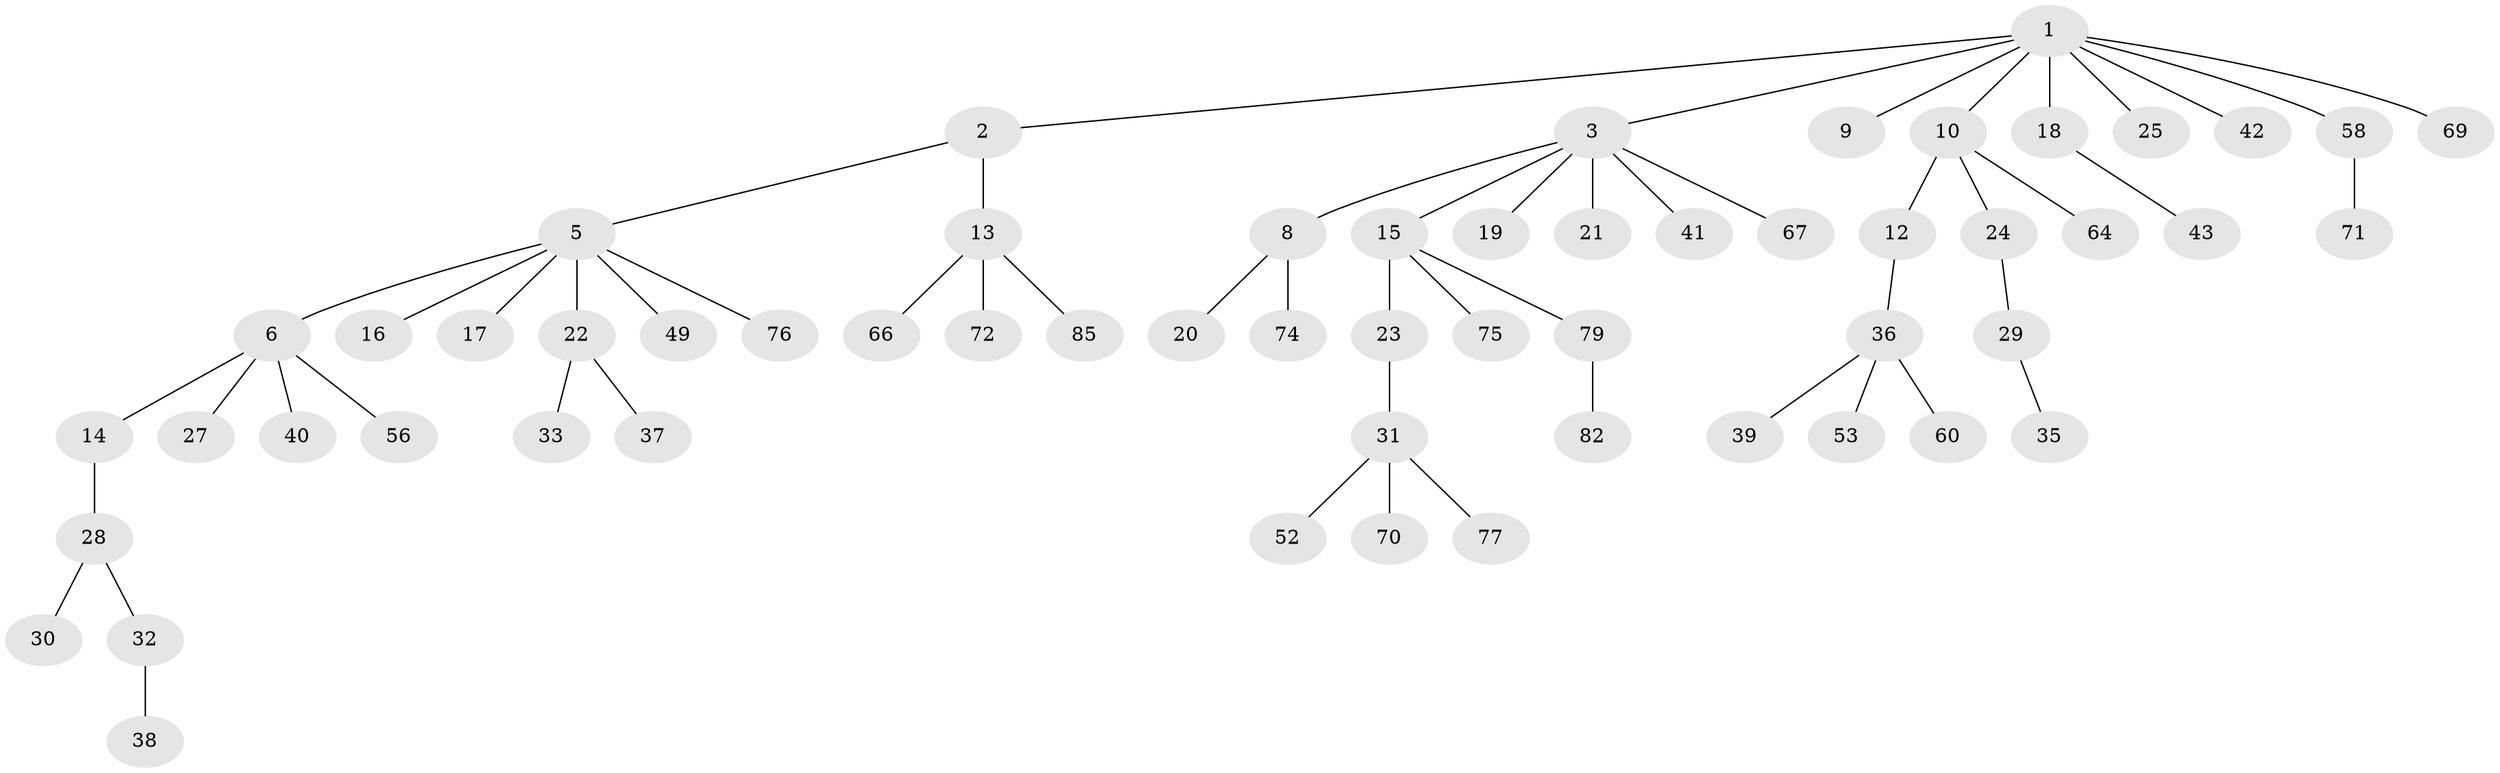 // original degree distribution, {8: 0.011494252873563218, 3: 0.13793103448275862, 7: 0.022988505747126436, 2: 0.28735632183908044, 5: 0.022988505747126436, 4: 0.034482758620689655, 1: 0.4827586206896552}
// Generated by graph-tools (version 1.1) at 2025/11/02/27/25 16:11:29]
// undirected, 58 vertices, 57 edges
graph export_dot {
graph [start="1"]
  node [color=gray90,style=filled];
  1 [super="+47"];
  2;
  3 [super="+4"];
  5 [super="+7"];
  6 [super="+26"];
  8 [super="+44"];
  9 [super="+59"];
  10 [super="+11"];
  12;
  13 [super="+55"];
  14 [super="+80"];
  15 [super="+68"];
  16 [super="+86"];
  17;
  18;
  19;
  20 [super="+51"];
  21 [super="+87"];
  22;
  23 [super="+34"];
  24;
  25;
  27 [super="+62"];
  28;
  29 [super="+65"];
  30 [super="+48"];
  31 [super="+50"];
  32 [super="+73"];
  33 [super="+46"];
  35 [super="+61"];
  36 [super="+57"];
  37;
  38 [super="+63"];
  39;
  40 [super="+45"];
  41 [super="+54"];
  42;
  43 [super="+84"];
  49;
  52;
  53;
  56;
  58;
  60;
  64;
  66;
  67;
  69;
  70;
  71;
  72 [super="+83"];
  74;
  75;
  76 [super="+78"];
  77;
  79 [super="+81"];
  82;
  85;
  1 -- 2;
  1 -- 3;
  1 -- 9;
  1 -- 10;
  1 -- 18;
  1 -- 25;
  1 -- 42;
  1 -- 58;
  1 -- 69;
  2 -- 5;
  2 -- 13;
  3 -- 8;
  3 -- 15;
  3 -- 21;
  3 -- 41;
  3 -- 67;
  3 -- 19;
  5 -- 6;
  5 -- 16;
  5 -- 17;
  5 -- 22;
  5 -- 49;
  5 -- 76;
  6 -- 14;
  6 -- 40;
  6 -- 56;
  6 -- 27;
  8 -- 20;
  8 -- 74;
  10 -- 64;
  10 -- 24;
  10 -- 12;
  12 -- 36;
  13 -- 66;
  13 -- 72;
  13 -- 85;
  14 -- 28;
  15 -- 23;
  15 -- 75;
  15 -- 79;
  18 -- 43;
  22 -- 33;
  22 -- 37;
  23 -- 31;
  24 -- 29;
  28 -- 30;
  28 -- 32;
  29 -- 35;
  31 -- 52;
  31 -- 77;
  31 -- 70;
  32 -- 38;
  36 -- 39;
  36 -- 53;
  36 -- 60;
  58 -- 71;
  79 -- 82;
}
